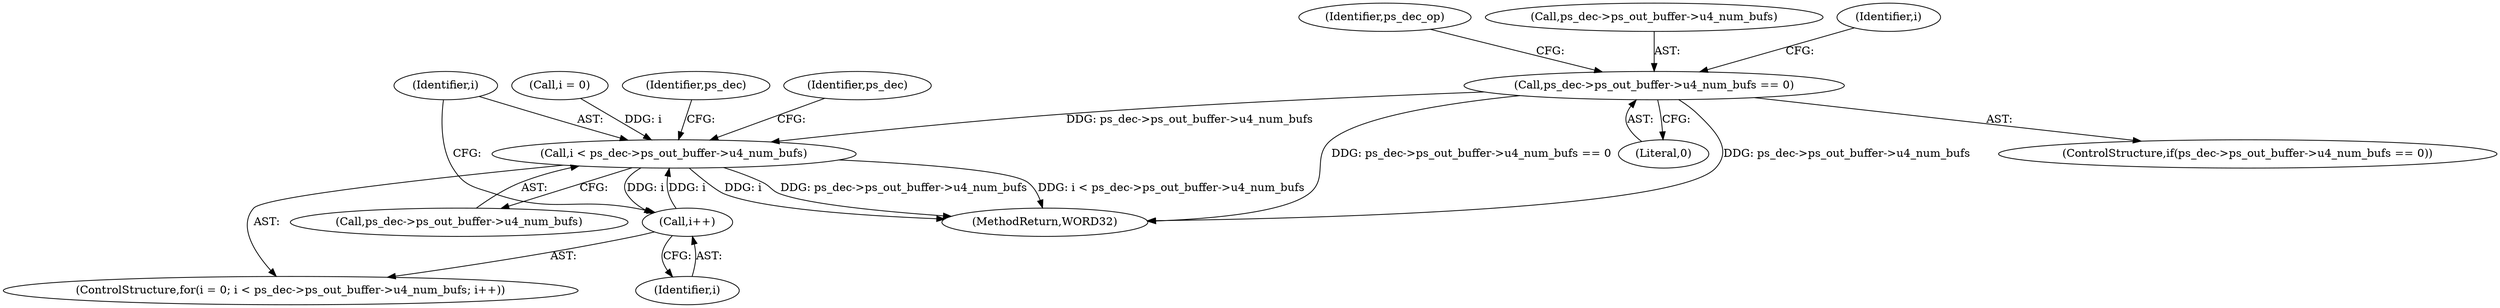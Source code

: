 digraph "0_Android_33ef7de9ddc8ea7eb9cbc440d1cf89957a0c267b@pointer" {
"1000369" [label="(Call,ps_dec->ps_out_buffer->u4_num_bufs == 0)"];
"1000395" [label="(Call,i < ps_dec->ps_out_buffer->u4_num_bufs)"];
"1000402" [label="(Call,i++)"];
"1000410" [label="(Identifier,ps_dec)"];
"1000395" [label="(Call,i < ps_dec->ps_out_buffer->u4_num_bufs)"];
"1000392" [label="(Call,i = 0)"];
"1000397" [label="(Call,ps_dec->ps_out_buffer->u4_num_bufs)"];
"1000368" [label="(ControlStructure,if(ps_dec->ps_out_buffer->u4_num_bufs == 0))"];
"1000402" [label="(Call,i++)"];
"1000379" [label="(Identifier,ps_dec_op)"];
"1000375" [label="(Literal,0)"];
"1000370" [label="(Call,ps_dec->ps_out_buffer->u4_num_bufs)"];
"1000369" [label="(Call,ps_dec->ps_out_buffer->u4_num_bufs == 0)"];
"1000391" [label="(ControlStructure,for(i = 0; i < ps_dec->ps_out_buffer->u4_num_bufs; i++))"];
"1000396" [label="(Identifier,i)"];
"1000403" [label="(Identifier,i)"];
"1000393" [label="(Identifier,i)"];
"1000458" [label="(Identifier,ps_dec)"];
"1002186" [label="(MethodReturn,WORD32)"];
"1000369" -> "1000368"  [label="AST: "];
"1000369" -> "1000375"  [label="CFG: "];
"1000370" -> "1000369"  [label="AST: "];
"1000375" -> "1000369"  [label="AST: "];
"1000379" -> "1000369"  [label="CFG: "];
"1000393" -> "1000369"  [label="CFG: "];
"1000369" -> "1002186"  [label="DDG: ps_dec->ps_out_buffer->u4_num_bufs == 0"];
"1000369" -> "1002186"  [label="DDG: ps_dec->ps_out_buffer->u4_num_bufs"];
"1000369" -> "1000395"  [label="DDG: ps_dec->ps_out_buffer->u4_num_bufs"];
"1000395" -> "1000391"  [label="AST: "];
"1000395" -> "1000397"  [label="CFG: "];
"1000396" -> "1000395"  [label="AST: "];
"1000397" -> "1000395"  [label="AST: "];
"1000410" -> "1000395"  [label="CFG: "];
"1000458" -> "1000395"  [label="CFG: "];
"1000395" -> "1002186"  [label="DDG: i"];
"1000395" -> "1002186"  [label="DDG: ps_dec->ps_out_buffer->u4_num_bufs"];
"1000395" -> "1002186"  [label="DDG: i < ps_dec->ps_out_buffer->u4_num_bufs"];
"1000392" -> "1000395"  [label="DDG: i"];
"1000402" -> "1000395"  [label="DDG: i"];
"1000395" -> "1000402"  [label="DDG: i"];
"1000402" -> "1000391"  [label="AST: "];
"1000402" -> "1000403"  [label="CFG: "];
"1000403" -> "1000402"  [label="AST: "];
"1000396" -> "1000402"  [label="CFG: "];
}
